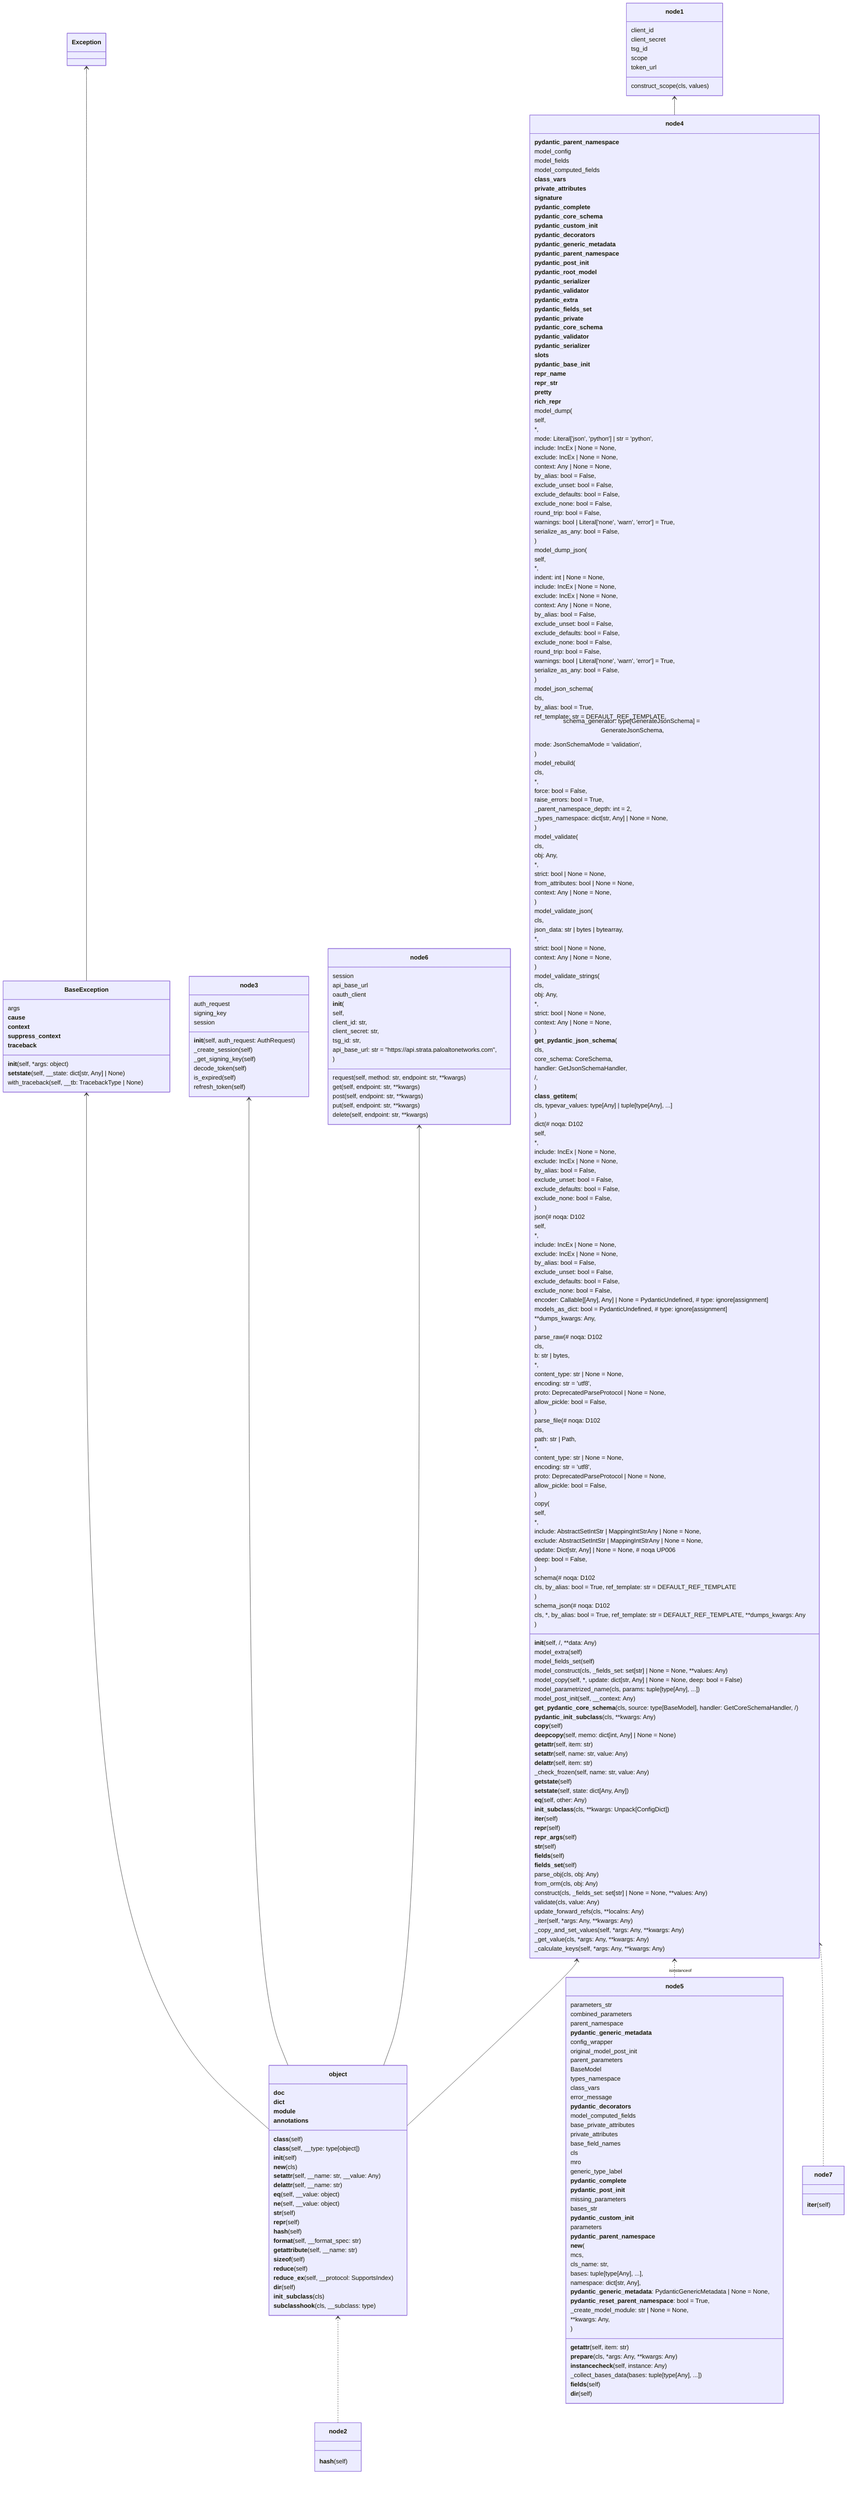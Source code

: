classDiagram
    direction BT
    class BaseException {
        args
        __cause__
        __context__
        __suppress_context__
        __traceback__
        __init__(self, *args: object)
        __setstate__(self, __state: dict[str, Any] | None)
        with_traceback(self, __tb: TracebackType | None)
    }
    class Exception
    class object {
        __doc__
        __dict__
        __module__
        __annotations__
        __class__(self)
        __class__(self, __type: type[object])
        __init__(self)
        __new__(cls)
        __setattr__(self, __name: str, __value: Any)
        __delattr__(self, __name: str)
        __eq__(self, __value: object)
        __ne__(self, __value: object)
        __str__(self)
        __repr__(self)
        __hash__(self)
        __format__(self, __format_spec: str)
        __getattribute__(self, __name: str)
        __sizeof__(self)
        __reduce__(self)
        __reduce_ex__(self, __protocol: SupportsIndex)
        __dir__(self)
        __init_subclass__(cls)
        __subclasshook__(cls, __subclass: type)
    }
    class node3 {
        auth_request
        signing_key
        session
        __init__(self, auth_request: AuthRequest)
        _create_session(self)
        _get_signing_key(self)
        decode_token(self)
        is_expired(self)
        refresh_token(self)
    }
    class node6 {
        session
        api_base_url
        oauth_client
        __init__(
        self,
        client_id: str,
        client_secret: str,
        tsg_id: str,
        api_base_url: str = "https://api.strata.paloaltonetworks.com",
        )
        request(self, method: str, endpoint: str, **kwargs)
        get(self, endpoint: str, **kwargs)
        post(self, endpoint: str, **kwargs)
        put(self, endpoint: str, **kwargs)
        delete(self, endpoint: str, **kwargs)
    }
    class node1 {
        client_id
        client_secret
        tsg_id
        scope
        token_url
        construct_scope(cls, values)
    }
    class node5 {
        parameters_str
        combined_parameters
        parent_namespace
        __pydantic_generic_metadata__
        config_wrapper
        original_model_post_init
        parent_parameters
        BaseModel
        types_namespace
        class_vars
        error_message
        __pydantic_decorators__
        model_computed_fields
        base_private_attributes
        private_attributes
        base_field_names
        cls
        mro
        generic_type_label
        __pydantic_complete__
        __pydantic_post_init__
        missing_parameters
        bases_str
        __pydantic_custom_init__
        parameters
        __pydantic_parent_namespace__
        __new__(
        mcs,
        cls_name: str,
        bases: tuple[type[Any], ...],
        namespace: dict[str, Any],
        __pydantic_generic_metadata__: PydanticGenericMetadata | None = None,
        __pydantic_reset_parent_namespace__: bool = True,
        _create_model_module: str | None = None,
        **kwargs: Any,
        )
        __getattr__(self, item: str)
        __prepare__(cls, *args: Any, **kwargs: Any)
        __instancecheck__(self, instance: Any)
        _collect_bases_data(bases: tuple[type[Any], ...])
        __fields__(self)
        __dir__(self)
    }
    class node4 {
        __pydantic_parent_namespace__
        model_config
        model_fields
        model_computed_fields
        __class_vars__
        __private_attributes__
        __signature__
        __pydantic_complete__
        __pydantic_core_schema__
        __pydantic_custom_init__
        __pydantic_decorators__
        __pydantic_generic_metadata__
        __pydantic_parent_namespace__
        __pydantic_post_init__
        __pydantic_root_model__
        __pydantic_serializer__
        __pydantic_validator__
        __pydantic_extra__
        __pydantic_fields_set__
        __pydantic_private__
        __pydantic_core_schema__
        __pydantic_validator__
        __pydantic_serializer__
        __slots__
        __pydantic_base_init__
        __repr_name__
        __repr_str__
        __pretty__
        __rich_repr__
        __init__(self, /, **data: Any)
        model_extra(self)
        model_fields_set(self)
        model_construct(cls, _fields_set: set[str] | None = None, **values: Any)
        model_copy(self, *, update: dict[str, Any] | None = None, deep: bool = False)
        model_dump(
        self,
        *,
        mode: Literal['json', 'python'] | str = 'python',
        include: IncEx | None = None,
        exclude: IncEx | None = None,
        context: Any | None = None,
        by_alias: bool = False,
        exclude_unset: bool = False,
        exclude_defaults: bool = False,
        exclude_none: bool = False,
        round_trip: bool = False,
        warnings: bool | Literal['none', 'warn', 'error'] = True,
        serialize_as_any: bool = False,
        )
        model_dump_json(
        self,
        *,
        indent: int | None = None,
        include: IncEx | None = None,
        exclude: IncEx | None = None,
        context: Any | None = None,
        by_alias: bool = False,
        exclude_unset: bool = False,
        exclude_defaults: bool = False,
        exclude_none: bool = False,
        round_trip: bool = False,
        warnings: bool | Literal['none', 'warn', 'error'] = True,
        serialize_as_any: bool = False,
        )
        model_json_schema(
        cls,
        by_alias: bool = True,
        ref_template: str = DEFAULT_REF_TEMPLATE,
        schema_generator: type[GenerateJsonSchema] = GenerateJsonSchema,
        mode: JsonSchemaMode = 'validation',
        )
        model_parametrized_name(cls, params: tuple[type[Any], ...])
        model_post_init(self, __context: Any)
        model_rebuild(
        cls,
        *,
        force: bool = False,
        raise_errors: bool = True,
        _parent_namespace_depth: int = 2,
        _types_namespace: dict[str, Any] | None = None,
        )
        model_validate(
        cls,
        obj: Any,
        *,
        strict: bool | None = None,
        from_attributes: bool | None = None,
        context: Any | None = None,
        )
        model_validate_json(
        cls,
        json_data: str | bytes | bytearray,
        *,
        strict: bool | None = None,
        context: Any | None = None,
        )
        model_validate_strings(
        cls,
        obj: Any,
        *,
        strict: bool | None = None,
        context: Any | None = None,
        )
        __get_pydantic_core_schema__(cls, source: type[BaseModel], handler: GetCoreSchemaHandler, /)
        __get_pydantic_json_schema__(
        cls,
        core_schema: CoreSchema,
        handler: GetJsonSchemaHandler,
        /,
        )
        __pydantic_init_subclass__(cls, **kwargs: Any)
        __class_getitem__(
        cls, typevar_values: type[Any] | tuple[type[Any], ...]
        )
        __copy__(self)
        __deepcopy__(self, memo: dict[int, Any] | None = None)
        __getattr__(self, item: str)
        __setattr__(self, name: str, value: Any)
        __delattr__(self, item: str)
        _check_frozen(self, name: str, value: Any)
        __getstate__(self)
        __setstate__(self, state: dict[Any, Any])
        __eq__(self, other: Any)
        __init_subclass__(cls, **kwargs: Unpack[ConfigDict])
        __iter__(self)
        __repr__(self)
        __repr_args__(self)
        __str__(self)
        __fields__(self)
        __fields_set__(self)
        dict(# noqa: D102
        self,
        *,
        include: IncEx | None = None,
        exclude: IncEx | None = None,
        by_alias: bool = False,
        exclude_unset: bool = False,
        exclude_defaults: bool = False,
        exclude_none: bool = False,
        )
        json(# noqa: D102
        self,
        *,
        include: IncEx | None = None,
        exclude: IncEx | None = None,
        by_alias: bool = False,
        exclude_unset: bool = False,
        exclude_defaults: bool = False,
        exclude_none: bool = False,
        encoder: Callable[[Any], Any] | None = PydanticUndefined, # type: ignore[assignment]
        models_as_dict: bool = PydanticUndefined, # type: ignore[assignment]
        **dumps_kwargs: Any,
        )
        parse_obj(cls, obj: Any)
        parse_raw(# noqa: D102
        cls,
        b: str | bytes,
        *,
        content_type: str | None = None,
        encoding: str = 'utf8',
        proto: DeprecatedParseProtocol | None = None,
        allow_pickle: bool = False,
        )
        parse_file(# noqa: D102
        cls,
        path: str | Path,
        *,
        content_type: str | None = None,
        encoding: str = 'utf8',
        proto: DeprecatedParseProtocol | None = None,
        allow_pickle: bool = False,
        )
        from_orm(cls, obj: Any)
        construct(cls, _fields_set: set[str] | None = None, **values: Any)
        copy(
        self,
        *,
        include: AbstractSetIntStr | MappingIntStrAny | None = None,
        exclude: AbstractSetIntStr | MappingIntStrAny | None = None,
        update: Dict[str, Any] | None = None, # noqa UP006
        deep: bool = False,
        )
        schema(# noqa: D102
        cls, by_alias: bool = True, ref_template: str = DEFAULT_REF_TEMPLATE
        )
        schema_json(# noqa: D102
        cls, *, by_alias: bool = True, ref_template: str = DEFAULT_REF_TEMPLATE, **dumps_kwargs: Any
        )
        validate(cls, value: Any)
        update_forward_refs(cls, **localns: Any)
        _iter(self, *args: Any, **kwargs: Any)
        _copy_and_set_values(self, *args: Any, **kwargs: Any)
        _get_value(cls, *args: Any, **kwargs: Any)
        _calculate_keys(self, *args: Any, **kwargs: Any)
    }
    class node2 {
        __hash__(self)
    }
    class node7 {
        __iter__(self)
    }

    object --> BaseException
    BaseException --> Exception
    node2 ..> object
    object --> node3
    object --> node6
    node4 --> node1
    object --> node4
    node5 "isinstanceof" ..> node4
    node7 ..> node4
